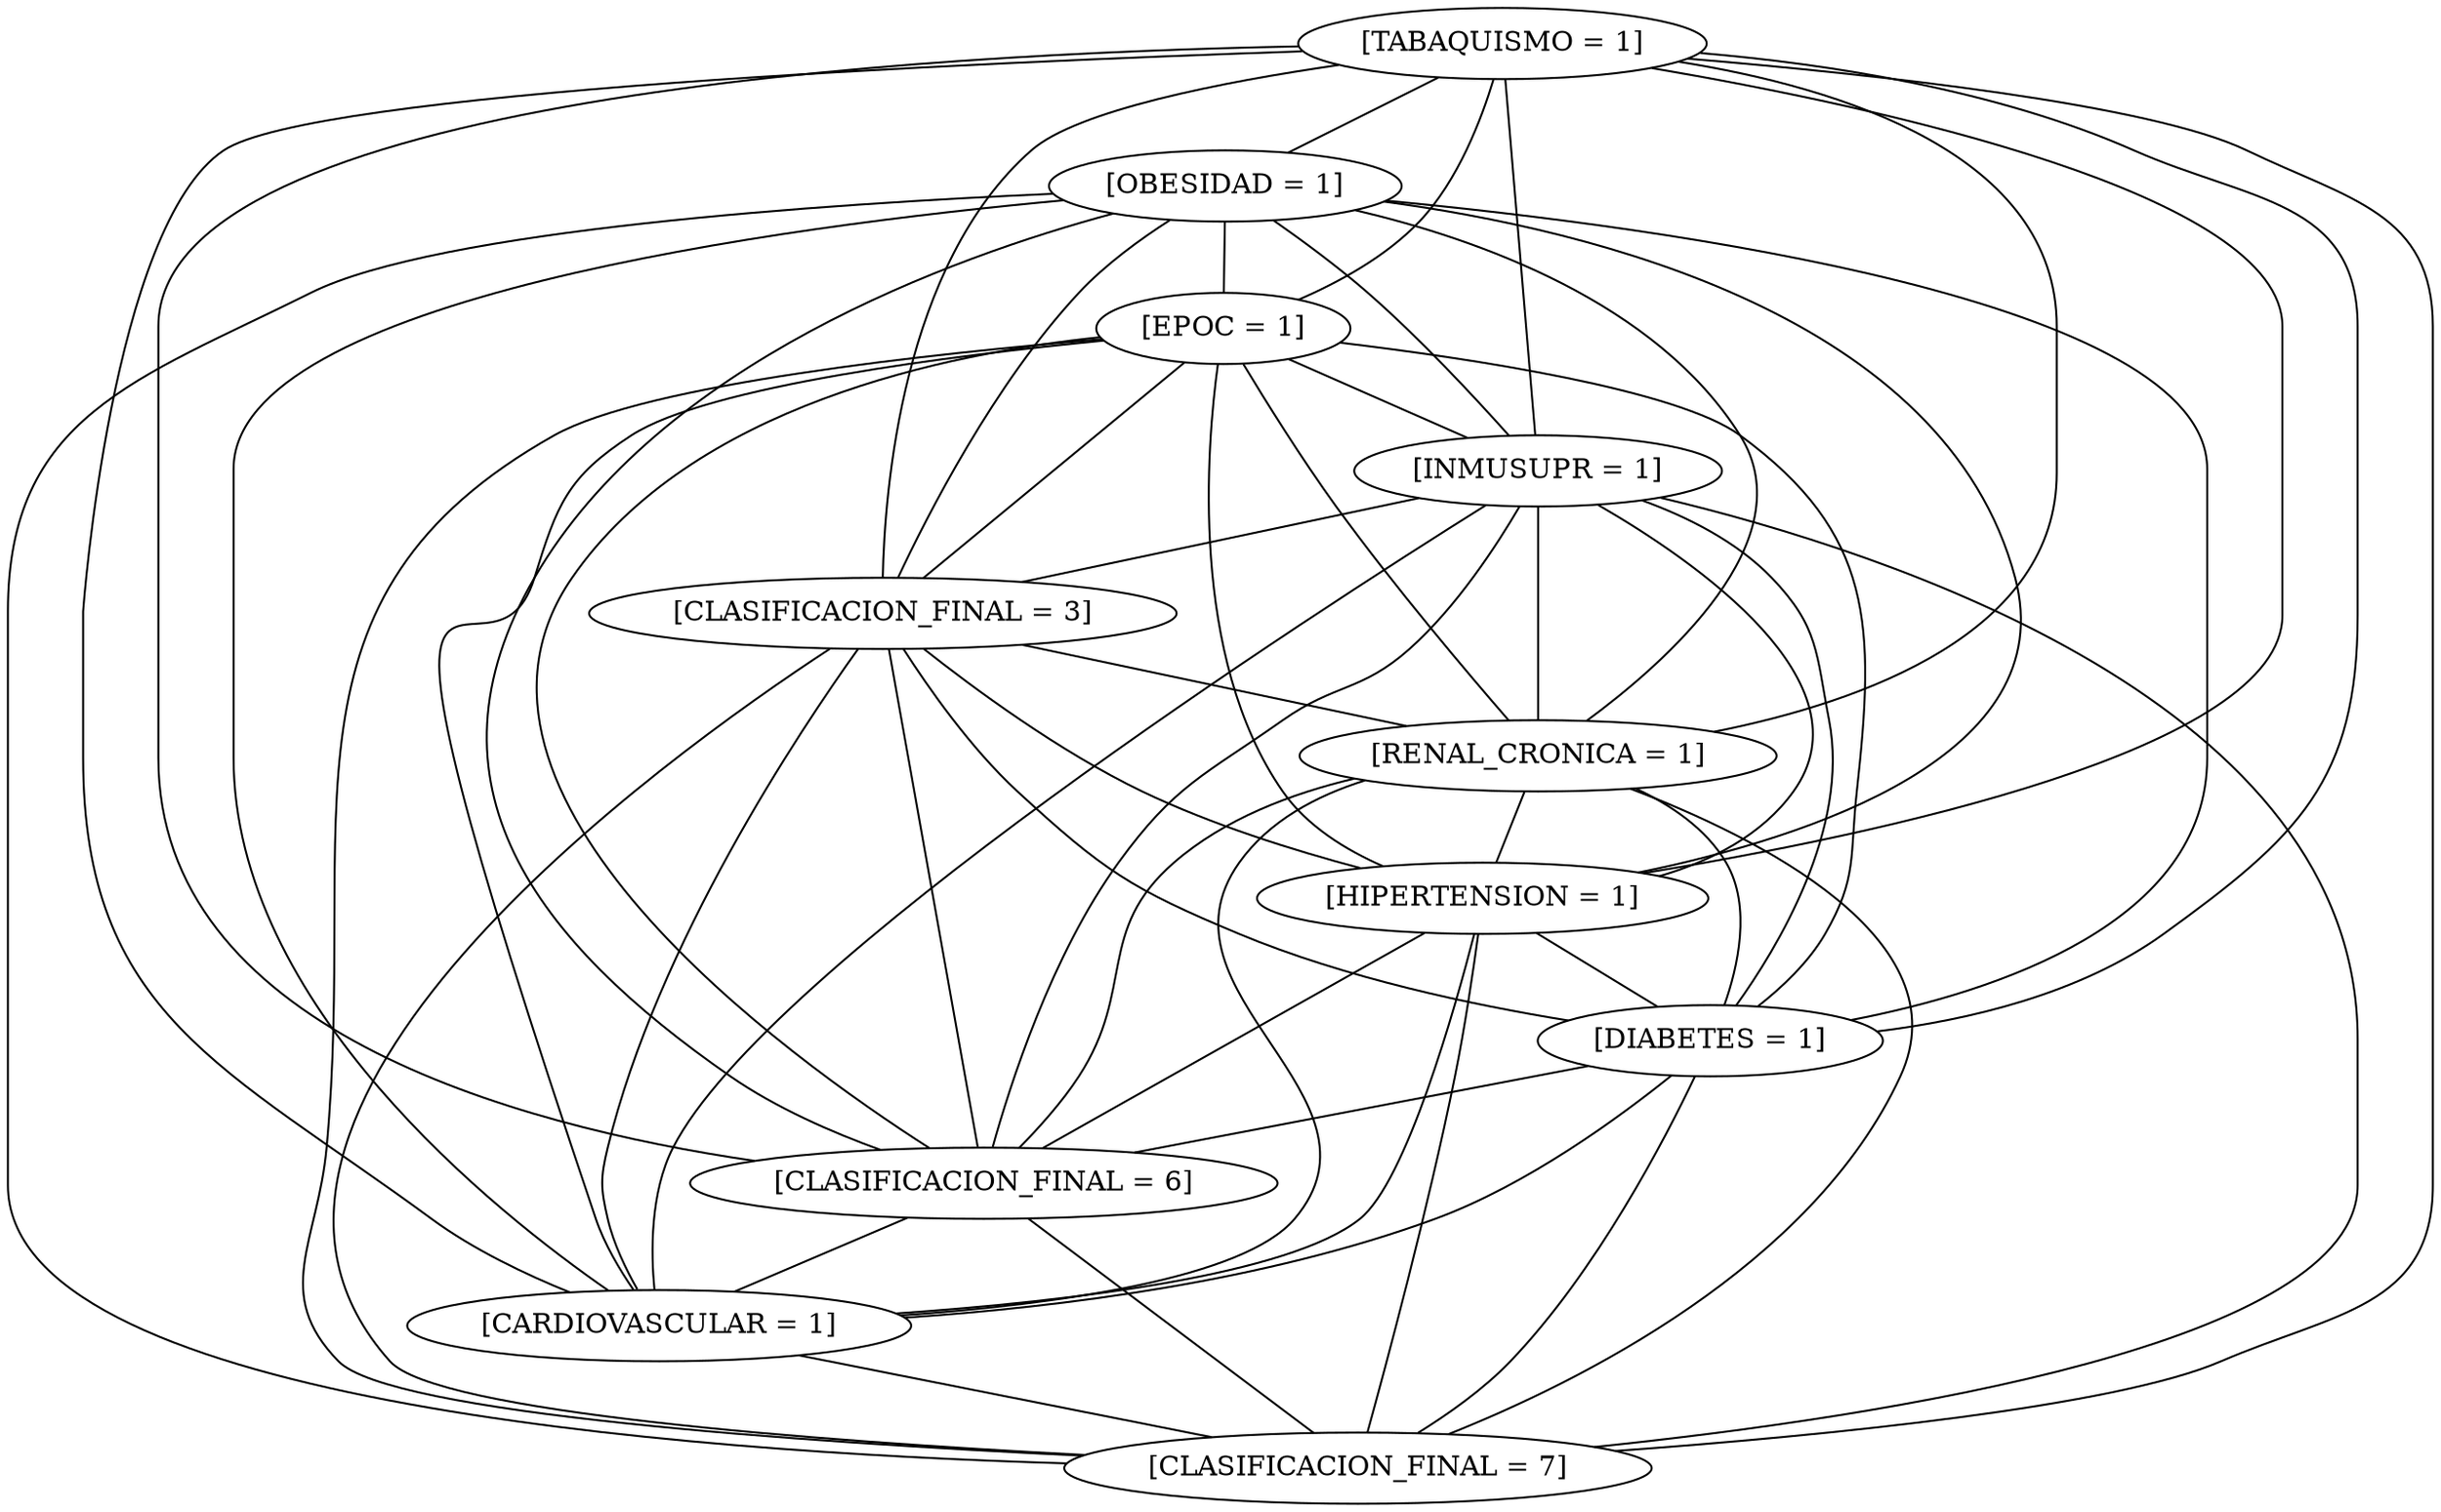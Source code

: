 strict graph  {
"[TABAQUISMO = 1]" [weight=1];
"[OBESIDAD = 1]" [weight=22];
"[EPOC = 1]" [weight=46];
"[INMUSUPR = 1]" [weight=4];
"[CLASIFICACION_FINAL = 3]" [weight=525];
"[RENAL_CRONICA = 1]" [weight=93];
"[HIPERTENSION = 1]" [weight=495];
"[DIABETES = 1]" [weight=442];
"[CLASIFICACION_FINAL = 6]" [weight=218];
"[CARDIOVASCULAR = 1]" [weight=10];
"[CLASIFICACION_FINAL = 7]" [weight=28];
"[TABAQUISMO = 1]" -- "[CLASIFICACION_FINAL = 3]";
"[TABAQUISMO = 1]" -- "[HIPERTENSION = 1]";
"[TABAQUISMO = 1]" -- "[DIABETES = 1]";
"[TABAQUISMO = 1]" -- "[CLASIFICACION_FINAL = 6]";
"[TABAQUISMO = 1]" -- "[RENAL_CRONICA = 1]";
"[TABAQUISMO = 1]" -- "[EPOC = 1]";
"[TABAQUISMO = 1]" -- "[CLASIFICACION_FINAL = 7]";
"[TABAQUISMO = 1]" -- "[OBESIDAD = 1]";
"[TABAQUISMO = 1]" -- "[CARDIOVASCULAR = 1]";
"[TABAQUISMO = 1]" -- "[INMUSUPR = 1]";
"[OBESIDAD = 1]" -- "[CLASIFICACION_FINAL = 3]";
"[OBESIDAD = 1]" -- "[HIPERTENSION = 1]";
"[OBESIDAD = 1]" -- "[DIABETES = 1]";
"[OBESIDAD = 1]" -- "[CLASIFICACION_FINAL = 6]";
"[OBESIDAD = 1]" -- "[RENAL_CRONICA = 1]";
"[OBESIDAD = 1]" -- "[EPOC = 1]";
"[OBESIDAD = 1]" -- "[CLASIFICACION_FINAL = 7]";
"[OBESIDAD = 1]" -- "[CARDIOVASCULAR = 1]";
"[OBESIDAD = 1]" -- "[INMUSUPR = 1]";
"[EPOC = 1]" -- "[CLASIFICACION_FINAL = 3]";
"[EPOC = 1]" -- "[HIPERTENSION = 1]";
"[EPOC = 1]" -- "[DIABETES = 1]";
"[EPOC = 1]" -- "[CLASIFICACION_FINAL = 6]";
"[EPOC = 1]" -- "[RENAL_CRONICA = 1]";
"[EPOC = 1]" -- "[CLASIFICACION_FINAL = 7]";
"[EPOC = 1]" -- "[CARDIOVASCULAR = 1]";
"[EPOC = 1]" -- "[INMUSUPR = 1]";
"[INMUSUPR = 1]" -- "[CLASIFICACION_FINAL = 3]";
"[INMUSUPR = 1]" -- "[HIPERTENSION = 1]";
"[INMUSUPR = 1]" -- "[DIABETES = 1]";
"[INMUSUPR = 1]" -- "[CLASIFICACION_FINAL = 6]";
"[INMUSUPR = 1]" -- "[RENAL_CRONICA = 1]";
"[INMUSUPR = 1]" -- "[CLASIFICACION_FINAL = 7]";
"[INMUSUPR = 1]" -- "[CARDIOVASCULAR = 1]";
"[CLASIFICACION_FINAL = 3]" -- "[HIPERTENSION = 1]";
"[CLASIFICACION_FINAL = 3]" -- "[DIABETES = 1]";
"[CLASIFICACION_FINAL = 3]" -- "[CLASIFICACION_FINAL = 6]";
"[CLASIFICACION_FINAL = 3]" -- "[RENAL_CRONICA = 1]";
"[CLASIFICACION_FINAL = 3]" -- "[CLASIFICACION_FINAL = 7]";
"[CLASIFICACION_FINAL = 3]" -- "[CARDIOVASCULAR = 1]";
"[RENAL_CRONICA = 1]" -- "[HIPERTENSION = 1]";
"[RENAL_CRONICA = 1]" -- "[DIABETES = 1]";
"[RENAL_CRONICA = 1]" -- "[CLASIFICACION_FINAL = 6]";
"[RENAL_CRONICA = 1]" -- "[CLASIFICACION_FINAL = 7]";
"[RENAL_CRONICA = 1]" -- "[CARDIOVASCULAR = 1]";
"[HIPERTENSION = 1]" -- "[DIABETES = 1]";
"[HIPERTENSION = 1]" -- "[CLASIFICACION_FINAL = 6]";
"[HIPERTENSION = 1]" -- "[CLASIFICACION_FINAL = 7]";
"[HIPERTENSION = 1]" -- "[CARDIOVASCULAR = 1]";
"[DIABETES = 1]" -- "[CLASIFICACION_FINAL = 6]";
"[DIABETES = 1]" -- "[CLASIFICACION_FINAL = 7]";
"[DIABETES = 1]" -- "[CARDIOVASCULAR = 1]";
"[CLASIFICACION_FINAL = 6]" -- "[CLASIFICACION_FINAL = 7]";
"[CLASIFICACION_FINAL = 6]" -- "[CARDIOVASCULAR = 1]";
"[CARDIOVASCULAR = 1]" -- "[CLASIFICACION_FINAL = 7]";
}
